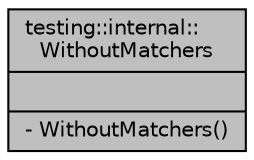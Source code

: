 digraph "testing::internal::WithoutMatchers"
{
 // LATEX_PDF_SIZE
  bgcolor="transparent";
  edge [fontname="Helvetica",fontsize="10",labelfontname="Helvetica",labelfontsize="10"];
  node [fontname="Helvetica",fontsize="10",shape=record];
  Node1 [label="{testing::internal::\lWithoutMatchers\n||- WithoutMatchers()\l}",height=0.2,width=0.4,color="black", fillcolor="grey75", style="filled", fontcolor="black",tooltip=" "];
}
